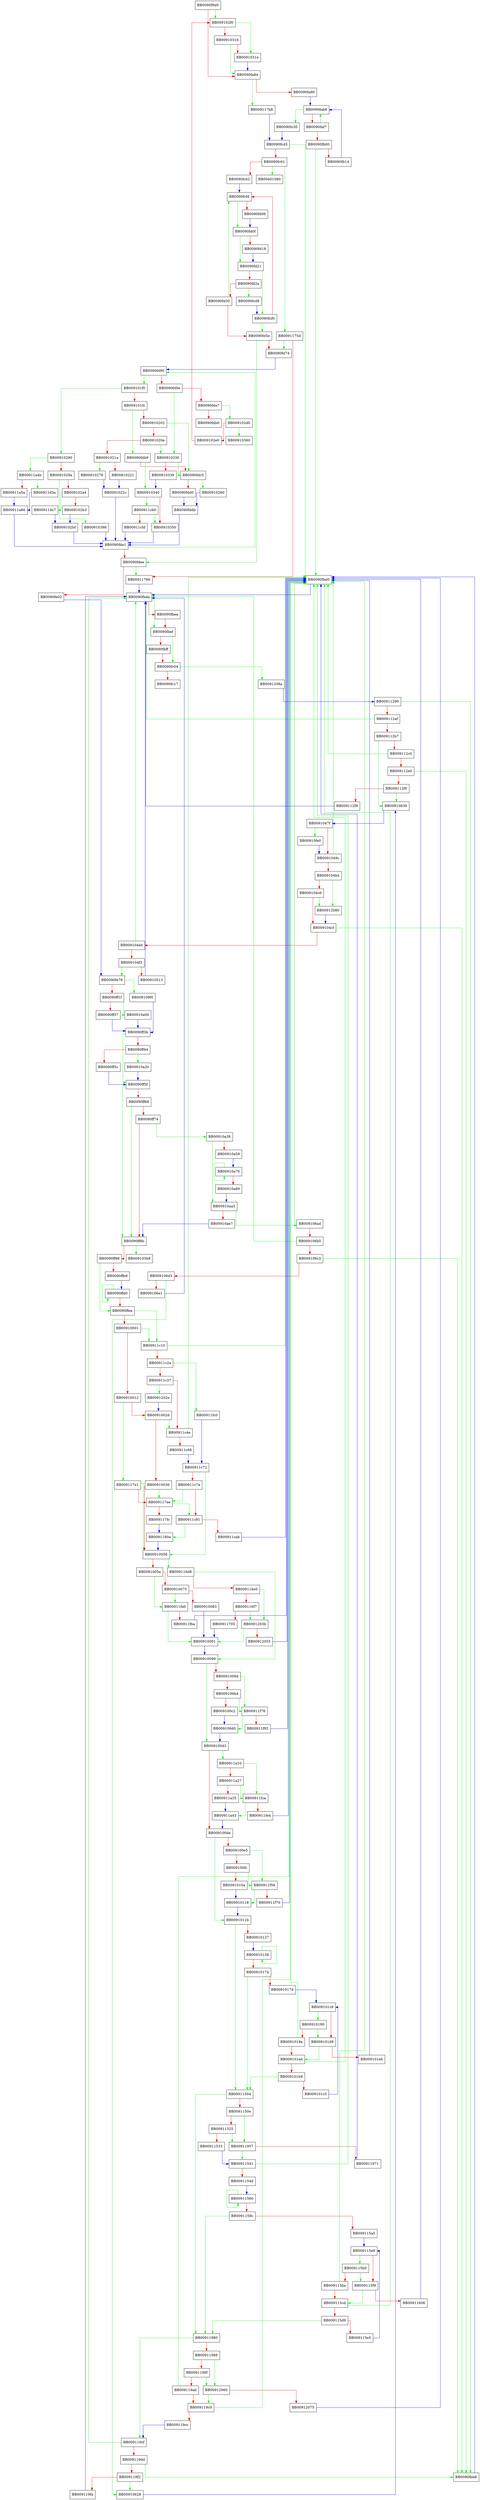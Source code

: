 digraph printf_positional {
  node [shape="box"];
  graph [splines=ortho];
  BB0090f9d0 -> BB009102f0 [color="green"];
  BB0090f9d0 -> BB0090fa84 [color="red"];
  BB0090fa84 -> BB009117b8 [color="green"];
  BB0090fa84 -> BB0090fa90 [color="red"];
  BB0090fa90 -> BB0090fab8 [color="blue"];
  BB0090fab8 -> BB0090fc30 [color="green"];
  BB0090fab8 -> BB0090faf7 [color="red"];
  BB0090faf7 -> BB0090fab8 [color="green"];
  BB0090faf7 -> BB0090fb00 [color="red"];
  BB0090fb00 -> BB0090fbd0 [color="green"];
  BB0090fb00 -> BB0090fb14 [color="red"];
  BB0090fb14 -> BB0090fab8 [color="blue"];
  BB0090fbb8 -> BB0090fbd0 [color="blue"];
  BB0090fbd0 -> BB0090fbda [color="blue"];
  BB0090fbda -> BB0090fbef [color="green"];
  BB0090fbda -> BB0090fbea [color="red"];
  BB0090fbea -> BB0090fbef [color="red"];
  BB0090fbef -> BB0090fc04 [color="green"];
  BB0090fbef -> BB0090fbff [color="red"];
  BB0090fbff -> BB0090fc04 [color="red"];
  BB0090fc04 -> BB0091208a [color="green"];
  BB0090fc04 -> BB0090fc17 [color="red"];
  BB0090fc30 -> BB0090fc45 [color="blue"];
  BB0090fc45 -> BB0090fbd0 [color="green"];
  BB0090fc45 -> BB0090fc61 [color="red"];
  BB0090fc61 -> BB00401080 [color="green"];
  BB0090fc61 -> BB0091175d [color="green"];
  BB0090fc61 -> BB0090fcb2 [color="red"];
  BB0090fcb2 -> BB0090fcfd [color="blue"];
  BB0090fcd8 -> BB0090fcf0 [color="blue"];
  BB0090fcf0 -> BB0090fd5e [color="green"];
  BB0090fcf0 -> BB0090fcfd [color="red"];
  BB0090fcfd -> BB0090fd0f [color="green"];
  BB0090fcfd -> BB0090fd06 [color="red"];
  BB0090fd06 -> BB0090fd0f [color="blue"];
  BB0090fd0f -> BB0090fd21 [color="green"];
  BB0090fd0f -> BB0090fd18 [color="red"];
  BB0090fd18 -> BB0090fd21 [color="blue"];
  BB0090fd21 -> BB0090fcf0 [color="green"];
  BB0090fd21 -> BB0090fd2a [color="red"];
  BB0090fd2a -> BB0090fcd8 [color="green"];
  BB0090fd2a -> BB0090fd30 [color="red"];
  BB0090fd30 -> BB0090fcfd [color="green"];
  BB0090fd30 -> BB0090fd5e [color="red"];
  BB0090fd5e -> BB0090fdee [color="green"];
  BB0090fd5e -> BB0090fd74 [color="red"];
  BB0090fd74 -> BB0090fd90 [color="blue"];
  BB0090fd90 -> BB009101f0 [color="green"];
  BB0090fd90 -> BB0090fd9e [color="red"];
  BB0090fd9e -> BB00910330 [color="green"];
  BB0090fd9e -> BB0090fda7 [color="red"];
  BB0090fda7 -> BB009102d0 [color="green"];
  BB0090fda7 -> BB0090fdb0 [color="red"];
  BB0090fdb9 -> BB00910340 [color="green"];
  BB0090fdb9 -> BB0090fdc5 [color="red"];
  BB0090fdc5 -> BB00910260 [color="green"];
  BB0090fdc5 -> BB0090fdd0 [color="red"];
  BB0090fdd0 -> BB0090fddb [color="blue"];
  BB0090fddb -> BB0090fde1 [color="blue"];
  BB0090fde1 -> BB0090fd90 [color="green"];
  BB0090fde1 -> BB0090fdee [color="red"];
  BB0090fdee -> BB00911766 [color="green"];
  BB0090fdee -> BB0090fe02 [color="red"];
  BB0090fe02 -> BB0090fe78 [color="blue"];
  BB0090fe78 -> BB009109f0 [color="green"];
  BB0090fe78 -> BB0090ff1f [color="red"];
  BB0090ff1f -> BB00910a00 [color="green"];
  BB0090ff1f -> BB0090ff37 [color="red"];
  BB0090ff37 -> BB0090ff3b [color="blue"];
  BB0090ff3b -> BB0090ff5f [color="green"];
  BB0090ff3b -> BB0090ff44 [color="red"];
  BB0090ff44 -> BB00910a20 [color="green"];
  BB0090ff44 -> BB0090ff5c [color="red"];
  BB0090ff5c -> BB0090ff5f [color="blue"];
  BB0090ff5f -> BB0090ff8b [color="green"];
  BB0090ff5f -> BB0090ff68 [color="red"];
  BB0090ff68 -> BB0090ff8b [color="green"];
  BB0090ff68 -> BB0090ff74 [color="red"];
  BB0090ff74 -> BB00910a38 [color="green"];
  BB0090ff74 -> BB0090ff8b [color="red"];
  BB0090ff8b -> BB009103b8 [color="green"];
  BB0090ff8b -> BB0090ff98 [color="red"];
  BB0090ff98 -> BB0090ffea [color="green"];
  BB0090ff98 -> BB0090ffb9 [color="red"];
  BB0090ffb9 -> BB0090ffd0 [color="blue"];
  BB0090ffd0 -> BB0090ffd0 [color="green"];
  BB0090ffd0 -> BB0090ffea [color="red"];
  BB0090ffea -> BB00911c10 [color="green"];
  BB0090ffea -> BB00910001 [color="red"];
  BB00910001 -> BB00911c10 [color="green"];
  BB00910001 -> BB00910012 [color="red"];
  BB00910012 -> BB009117e1 [color="green"];
  BB00910012 -> BB0091002d [color="red"];
  BB0091002d -> BB00911c4e [color="green"];
  BB0091002d -> BB00910036 [color="red"];
  BB00910036 -> BB009117ee [color="green"];
  BB00910036 -> BB00910056 [color="red"];
  BB00910056 -> BB009116d8 [color="green"];
  BB00910056 -> BB0091005e [color="red"];
  BB0091005e -> BB00911fa0 [color="green"];
  BB0091005e -> BB00910075 [color="red"];
  BB00910075 -> BB00911fa0 [color="green"];
  BB00910075 -> BB00910083 [color="red"];
  BB00910083 -> BB00910091 [color="blue"];
  BB00910091 -> BB00910099 [color="blue"];
  BB00910099 -> BB009100d3 [color="green"];
  BB00910099 -> BB0091009d [color="red"];
  BB0091009d -> BB00911f78 [color="green"];
  BB0091009d -> BB009100b4 [color="red"];
  BB009100b4 -> BB00911f78 [color="green"];
  BB009100b4 -> BB009100c2 [color="red"];
  BB009100c2 -> BB009100d0 [color="blue"];
  BB009100d0 -> BB009100d3 [color="blue"];
  BB009100d3 -> BB00911a10 [color="green"];
  BB009100d3 -> BB009100de [color="red"];
  BB009100de -> BB0091011b [color="green"];
  BB009100de -> BB009100e5 [color="red"];
  BB009100e5 -> BB00911f56 [color="green"];
  BB009100e5 -> BB009100fc [color="red"];
  BB009100fc -> BB00911f56 [color="green"];
  BB009100fc -> BB0091010a [color="red"];
  BB0091010a -> BB00910118 [color="blue"];
  BB00910118 -> BB0091011b [color="blue"];
  BB0091011b -> BB00911504 [color="green"];
  BB0091011b -> BB00910127 [color="red"];
  BB00910127 -> BB00910138 [color="blue"];
  BB00910138 -> BB00910138 [color="green"];
  BB00910138 -> BB00910174 [color="red"];
  BB00910174 -> BB00911504 [color="green"];
  BB00910174 -> BB0091017d [color="red"];
  BB0091017d -> BB009101c9 [color="blue"];
  BB00910190 -> BB009101d9 [color="green"];
  BB00910190 -> BB0091019a [color="red"];
  BB0091019a -> BB0090fbd0 [color="green"];
  BB0091019a -> BB009101ad [color="red"];
  BB009101ad -> BB0090fbd0 [color="green"];
  BB009101ad -> BB009101b9 [color="red"];
  BB009101b9 -> BB00911504 [color="green"];
  BB009101b9 -> BB009101c5 [color="red"];
  BB009101c5 -> BB009101c9 [color="blue"];
  BB009101c9 -> BB00910190 [color="green"];
  BB009101c9 -> BB009101d9 [color="red"];
  BB009101d9 -> BB009101ad [color="green"];
  BB009101d9 -> BB009101e6 [color="red"];
  BB009101e6 -> BB0090fbd0 [color="blue"];
  BB009101f0 -> BB00910290 [color="green"];
  BB009101f0 -> BB009101fc [color="red"];
  BB009101fc -> BB0090fdb9 [color="green"];
  BB009101fc -> BB00910202 [color="red"];
  BB00910202 -> BB0090fdc5 [color="green"];
  BB00910202 -> BB0091020e [color="red"];
  BB0091020e -> BB00910330 [color="green"];
  BB0091020e -> BB0091021a [color="red"];
  BB0091021a -> BB00910278 [color="green"];
  BB0091021a -> BB00910221 [color="red"];
  BB00910221 -> BB0091022c [color="blue"];
  BB0091022c -> BB0090fde1 [color="blue"];
  BB00910260 -> BB0090fddb [color="blue"];
  BB00910278 -> BB0091022c [color="blue"];
  BB00910290 -> BB00911a4b [color="green"];
  BB00910290 -> BB0091029a [color="red"];
  BB0091029a -> BB00910398 [color="green"];
  BB0091029a -> BB009102a4 [color="red"];
  BB009102a4 -> BB009114c7 [color="green"];
  BB009102a4 -> BB009102b3 [color="red"];
  BB009102b3 -> BB009102bf [color="blue"];
  BB009102bf -> BB0090fde1 [color="blue"];
  BB009102d0 -> BB00910360 [color="green"];
  BB009102d0 -> BB009102e0 [color="red"];
  BB009102e0 -> BB009102f0 [color="red"];
  BB009102f0 -> BB0091031e [color="green"];
  BB009102f0 -> BB00910316 [color="red"];
  BB00910316 -> BB0090fa84 [color="green"];
  BB00910316 -> BB0091031e [color="red"];
  BB0091031e -> BB0090fa84 [color="blue"];
  BB00910330 -> BB0090fdc5 [color="green"];
  BB00910330 -> BB00910339 [color="red"];
  BB00910339 -> BB00910340 [color="blue"];
  BB00910340 -> BB00911cb0 [color="green"];
  BB00910340 -> BB00910350 [color="red"];
  BB00910350 -> BB0090fde1 [color="blue"];
  BB00910398 -> BB0090fde1 [color="blue"];
  BB0091047f -> BB00910fe0 [color="green"];
  BB0091047f -> BB0091049c [color="red"];
  BB0091049c -> BB0090fbd0 [color="green"];
  BB0091049c -> BB009104b4 [color="red"];
  BB009104b4 -> BB00912080 [color="green"];
  BB009104b4 -> BB009104c6 [color="red"];
  BB009104c6 -> BB00912080 [color="green"];
  BB009104c6 -> BB009104cf [color="red"];
  BB009104cf -> BB0090fbb8 [color="green"];
  BB009104cf -> BB009104eb [color="red"];
  BB009104eb -> BB0090fbda [color="green"];
  BB009104eb -> BB009104f3 [color="red"];
  BB009104f3 -> BB0090fe78 [color="green"];
  BB009104f3 -> BB00910513 [color="red"];
  BB00910513 -> BB0090fbda [color="blue"];
  BB00910628 -> BB00910639 [color="blue"];
  BB00910639 -> BB0091047f [color="blue"];
  BB009106ad -> BB0090fbd0 [color="green"];
  BB009106ad -> BB009106b5 [color="red"];
  BB009106b5 -> BB0090fbda [color="green"];
  BB009106b5 -> BB009106c3 [color="red"];
  BB009106c3 -> BB0090fbb8 [color="green"];
  BB009106c3 -> BB009106d3 [color="red"];
  BB009106d3 -> BB00910628 [color="green"];
  BB009106d3 -> BB009106e1 [color="red"];
  BB009106e1 -> BB0090fbda [color="blue"];
  BB009109f0 -> BB0090ff3b [color="blue"];
  BB00910a00 -> BB0090ff3b [color="blue"];
  BB00910a20 -> BB0090ff5f [color="blue"];
  BB00910a38 -> BB00910aa3 [color="green"];
  BB00910a38 -> BB00910a59 [color="red"];
  BB00910a59 -> BB00910a70 [color="blue"];
  BB00910a70 -> BB00910a70 [color="green"];
  BB00910a70 -> BB00910a89 [color="red"];
  BB00910a89 -> BB00910aa3 [color="blue"];
  BB00910aa3 -> BB009106ad [color="green"];
  BB00910aa3 -> BB00910ae7 [color="red"];
  BB00910ae7 -> BB0090ff8b [color="blue"];
  BB00910fe0 -> BB0091049c [color="blue"];
  BB00911290 -> BB0090fbb8 [color="green"];
  BB00911290 -> BB009112af [color="red"];
  BB009112af -> BB0090fbda [color="green"];
  BB009112af -> BB009112b7 [color="red"];
  BB009112b7 -> BB00910639 [color="green"];
  BB009112b7 -> BB009112c0 [color="red"];
  BB009112c0 -> BB0090fbd0 [color="green"];
  BB009112c0 -> BB009112e0 [color="red"];
  BB009112e0 -> BB0090fbb8 [color="green"];
  BB009112e0 -> BB009112f0 [color="red"];
  BB009112f0 -> BB00910639 [color="green"];
  BB009112f0 -> BB009112f9 [color="red"];
  BB009112f9 -> BB0090fbda [color="blue"];
  BB009114c7 -> BB009102bf [color="blue"];
  BB00911504 -> BB00911980 [color="green"];
  BB00911504 -> BB0091150e [color="red"];
  BB0091150e -> BB00911957 [color="green"];
  BB0091150e -> BB00911525 [color="red"];
  BB00911525 -> BB00911957 [color="green"];
  BB00911525 -> BB00911533 [color="red"];
  BB00911533 -> BB00911541 [color="blue"];
  BB00911541 -> BB0090fbd0 [color="green"];
  BB00911541 -> BB0091154d [color="red"];
  BB0091154d -> BB00911560 [color="blue"];
  BB00911560 -> BB00911560 [color="green"];
  BB00911560 -> BB0091159c [color="red"];
  BB0091159c -> BB00911980 [color="green"];
  BB0091159c -> BB009115a5 [color="red"];
  BB009115a5 -> BB009115e9 [color="blue"];
  BB009115b0 -> BB009115f9 [color="green"];
  BB009115b0 -> BB009115ba [color="red"];
  BB009115ba -> BB0090fbd0 [color="green"];
  BB009115ba -> BB009115cd [color="red"];
  BB009115cd -> BB0090fbd0 [color="green"];
  BB009115cd -> BB009115d9 [color="red"];
  BB009115d9 -> BB00911980 [color="green"];
  BB009115d9 -> BB009115e5 [color="red"];
  BB009115e5 -> BB009115e9 [color="blue"];
  BB009115e9 -> BB009115b0 [color="green"];
  BB009115e9 -> BB009115f9 [color="red"];
  BB009115f9 -> BB009115cd [color="green"];
  BB009115f9 -> BB00911606 [color="red"];
  BB00911606 -> BB0090fbd0 [color="blue"];
  BB009116d8 -> BB00910099 [color="green"];
  BB009116d8 -> BB009116e0 [color="red"];
  BB009116e0 -> BB0091203b [color="green"];
  BB009116e0 -> BB009116f7 [color="red"];
  BB009116f7 -> BB0091203b [color="green"];
  BB009116f7 -> BB00911705 [color="red"];
  BB00911705 -> BB00910091 [color="blue"];
  BB0091175d -> BB0090fd74 [color="green"];
  BB0091175d -> BB00911766 [color="red"];
  BB00911766 -> BB0090fbda [color="blue"];
  BB009117b8 -> BB0090fc45 [color="blue"];
  BB009117e1 -> BB00910056 [color="green"];
  BB009117e1 -> BB009117ee [color="red"];
  BB009117ee -> BB00911c91 [color="green"];
  BB009117ee -> BB009117fc [color="red"];
  BB009117fc -> BB0091180a [color="blue"];
  BB0091180a -> BB00910056 [color="blue"];
  BB00911957 -> BB00911541 [color="green"];
  BB00911957 -> BB00911971 [color="red"];
  BB00911971 -> BB0090fbd0 [color="blue"];
  BB00911980 -> BB009119cf [color="green"];
  BB00911980 -> BB00911988 [color="red"];
  BB00911988 -> BB00912060 [color="green"];
  BB00911988 -> BB0091199f [color="red"];
  BB0091199f -> BB00912060 [color="green"];
  BB0091199f -> BB009119ad [color="red"];
  BB009119ad -> BB0090fbd0 [color="green"];
  BB009119ad -> BB009119c0 [color="red"];
  BB009119c0 -> BB0090fbd0 [color="green"];
  BB009119c0 -> BB009119cc [color="red"];
  BB009119cc -> BB009119cf [color="blue"];
  BB009119cf -> BB0090fbda [color="green"];
  BB009119cf -> BB009119dd [color="red"];
  BB009119dd -> BB0090fbb8 [color="green"];
  BB009119dd -> BB009119f2 [color="red"];
  BB009119f2 -> BB00910628 [color="green"];
  BB009119f2 -> BB009119fa [color="red"];
  BB009119fa -> BB0090fbda [color="blue"];
  BB00911a10 -> BB00911fca [color="green"];
  BB00911a10 -> BB00911a27 [color="red"];
  BB00911a27 -> BB00911fca [color="green"];
  BB00911a27 -> BB00911a35 [color="red"];
  BB00911a35 -> BB00911a43 [color="blue"];
  BB00911a43 -> BB009100de [color="blue"];
  BB00911a4b -> BB00911d3a [color="green"];
  BB00911a4b -> BB00911a5a [color="red"];
  BB00911a5a -> BB00911a66 [color="blue"];
  BB00911a66 -> BB0090fde1 [color="blue"];
  BB00911c10 -> BB0090fbd0 [color="green"];
  BB00911c10 -> BB00911c2a [color="red"];
  BB00911c2a -> BB00911fc0 [color="green"];
  BB00911c2a -> BB00911c37 [color="red"];
  BB00911c37 -> BB0091202e [color="green"];
  BB00911c37 -> BB00911c4e [color="red"];
  BB00911c4e -> BB0090fbd0 [color="green"];
  BB00911c4e -> BB00911c68 [color="red"];
  BB00911c68 -> BB00911c72 [color="blue"];
  BB00911c72 -> BB00910056 [color="green"];
  BB00911c72 -> BB00911c7a [color="red"];
  BB00911c7a -> BB009117ee [color="green"];
  BB00911c7a -> BB00911c91 [color="red"];
  BB00911c91 -> BB0091180a [color="green"];
  BB00911c91 -> BB00911cab [color="red"];
  BB00911cab -> BB0090fbd0 [color="blue"];
  BB00911cb0 -> BB00910350 [color="green"];
  BB00911cb0 -> BB00911cbf [color="red"];
  BB00911cbf -> BB0090fde1 [color="blue"];
  BB00911d3a -> BB00911a66 [color="blue"];
  BB00911f56 -> BB00910118 [color="green"];
  BB00911f56 -> BB00911f70 [color="red"];
  BB00911f70 -> BB0090fbd0 [color="blue"];
  BB00911f78 -> BB009100d0 [color="green"];
  BB00911f78 -> BB00911f92 [color="red"];
  BB00911f92 -> BB0090fbd0 [color="blue"];
  BB00911fa0 -> BB00910091 [color="green"];
  BB00911fa0 -> BB00911fba [color="red"];
  BB00911fba -> BB0090fbd0 [color="blue"];
  BB00911fc0 -> BB00911c72 [color="blue"];
  BB00911fca -> BB00911a43 [color="green"];
  BB00911fca -> BB00911fe4 [color="red"];
  BB00911fe4 -> BB0090fbd0 [color="blue"];
  BB0091202e -> BB0091002d [color="blue"];
  BB0091203b -> BB00910091 [color="green"];
  BB0091203b -> BB00912055 [color="red"];
  BB00912055 -> BB0090fbd0 [color="blue"];
  BB00912060 -> BB009119c0 [color="green"];
  BB00912060 -> BB00912075 [color="red"];
  BB00912075 -> BB0090fbd0 [color="blue"];
  BB00912080 -> BB009104cf [color="blue"];
  BB0091208a -> BB00911290 [color="blue"];
}